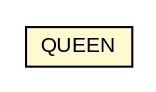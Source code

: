 #!/usr/local/bin/dot
#
# Class diagram 
# Generated by UMLGraph version R5_6 (http://www.umlgraph.org/)
#

digraph G {
	edge [fontname="arial",fontsize=10,labelfontname="arial",labelfontsize=10];
	node [fontname="arial",fontsize=10,shape=plaintext];
	nodesep=0.25;
	ranksep=0.5;
	// xml.third_party.jaxb.chessboard.dtos.QUEEN
	c21994 [label=<<table title="xml.third_party.jaxb.chessboard.dtos.QUEEN" border="0" cellborder="1" cellspacing="0" cellpadding="2" port="p" bgcolor="lemonChiffon" href="./QUEEN.html">
		<tr><td><table border="0" cellspacing="0" cellpadding="1">
<tr><td align="center" balign="center"> QUEEN </td></tr>
		</table></td></tr>
		</table>>, URL="./QUEEN.html", fontname="arial", fontcolor="black", fontsize=10.0];
}

